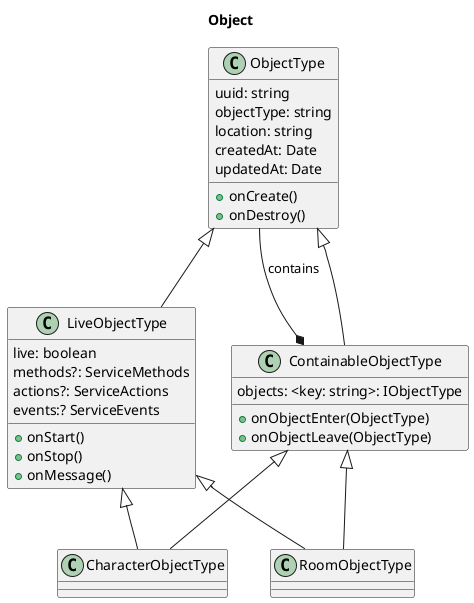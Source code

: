 @startuml
title: Object
class ObjectType {
    uuid: string
    objectType: string
    location: string
    createdAt: Date
    updatedAt: Date
    +onCreate()
    +onDestroy()
}

class LiveObjectType extends ObjectType {
    live: boolean
    methods?: ServiceMethods
    actions?: ServiceActions
    events:? ServiceEvents
    +onStart()
    +onStop()
    +onMessage()
}

class ContainableObjectType extends ObjectType {
    objects: <key: string>: IObjectType
    +onObjectEnter(ObjectType)
    +onObjectLeave(ObjectType)
}

ContainableObjectType *-- ObjectType: contains

class CharacterObjectType extends LiveObjectType
class RoomObjectType extends LiveObjectType

ContainableObjectType <|-- CharacterObjectType
ContainableObjectType <|-- RoomObjectType
@enduml
